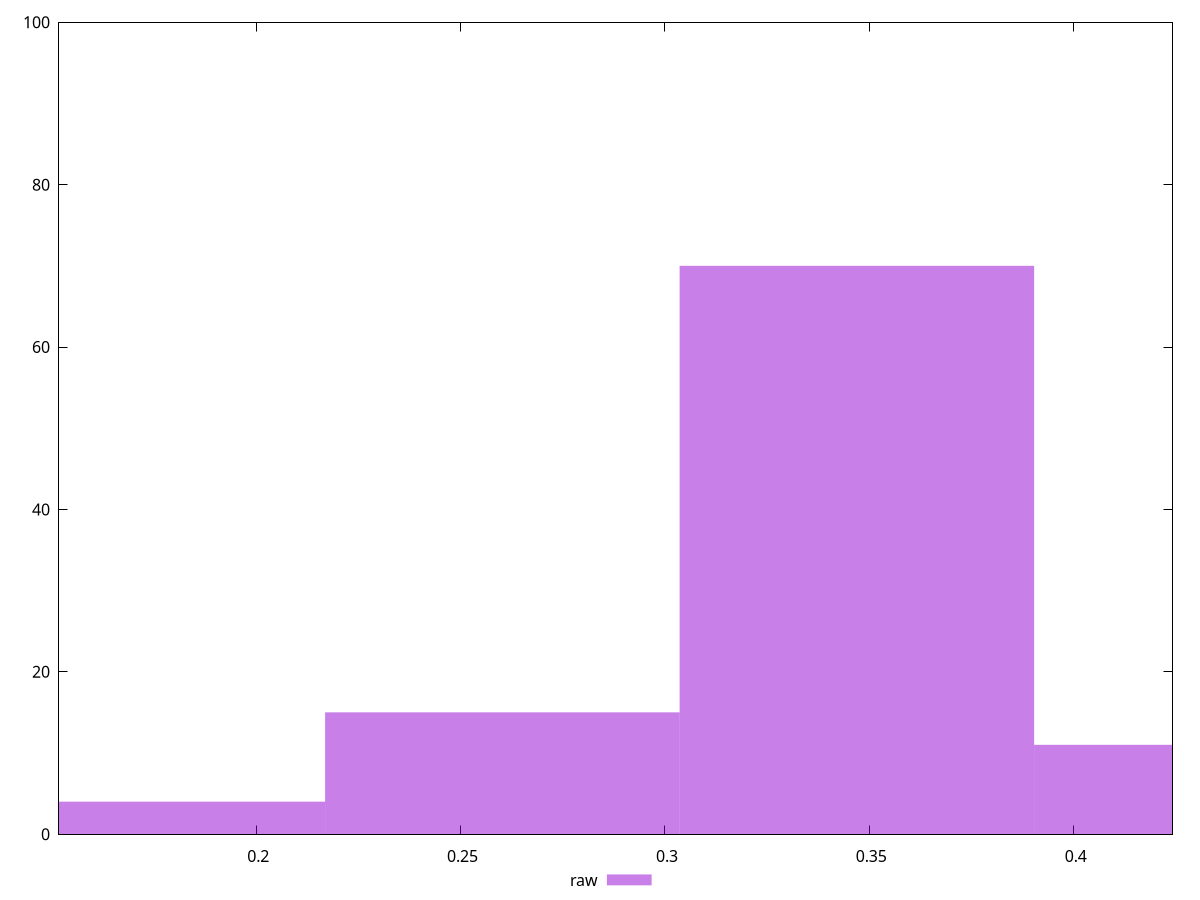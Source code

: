reset

$raw <<EOF
0.17348372918967772 4
0.2602255937845166 15
0.34696745837935544 70
0.4337093229741943 11
EOF

set key outside below
set boxwidth 0.08674186459483886
set xrange [0.15174821688914075:0.42418987528260105]
set yrange [0:100]
set trange [0:100]
set style fill transparent solid 0.5 noborder
set terminal svg size 640, 490 enhanced background rgb 'white'
set output "reprap/meta/pScore/samples/pages/raw/histogram.svg"

plot $raw title "raw" with boxes

reset
